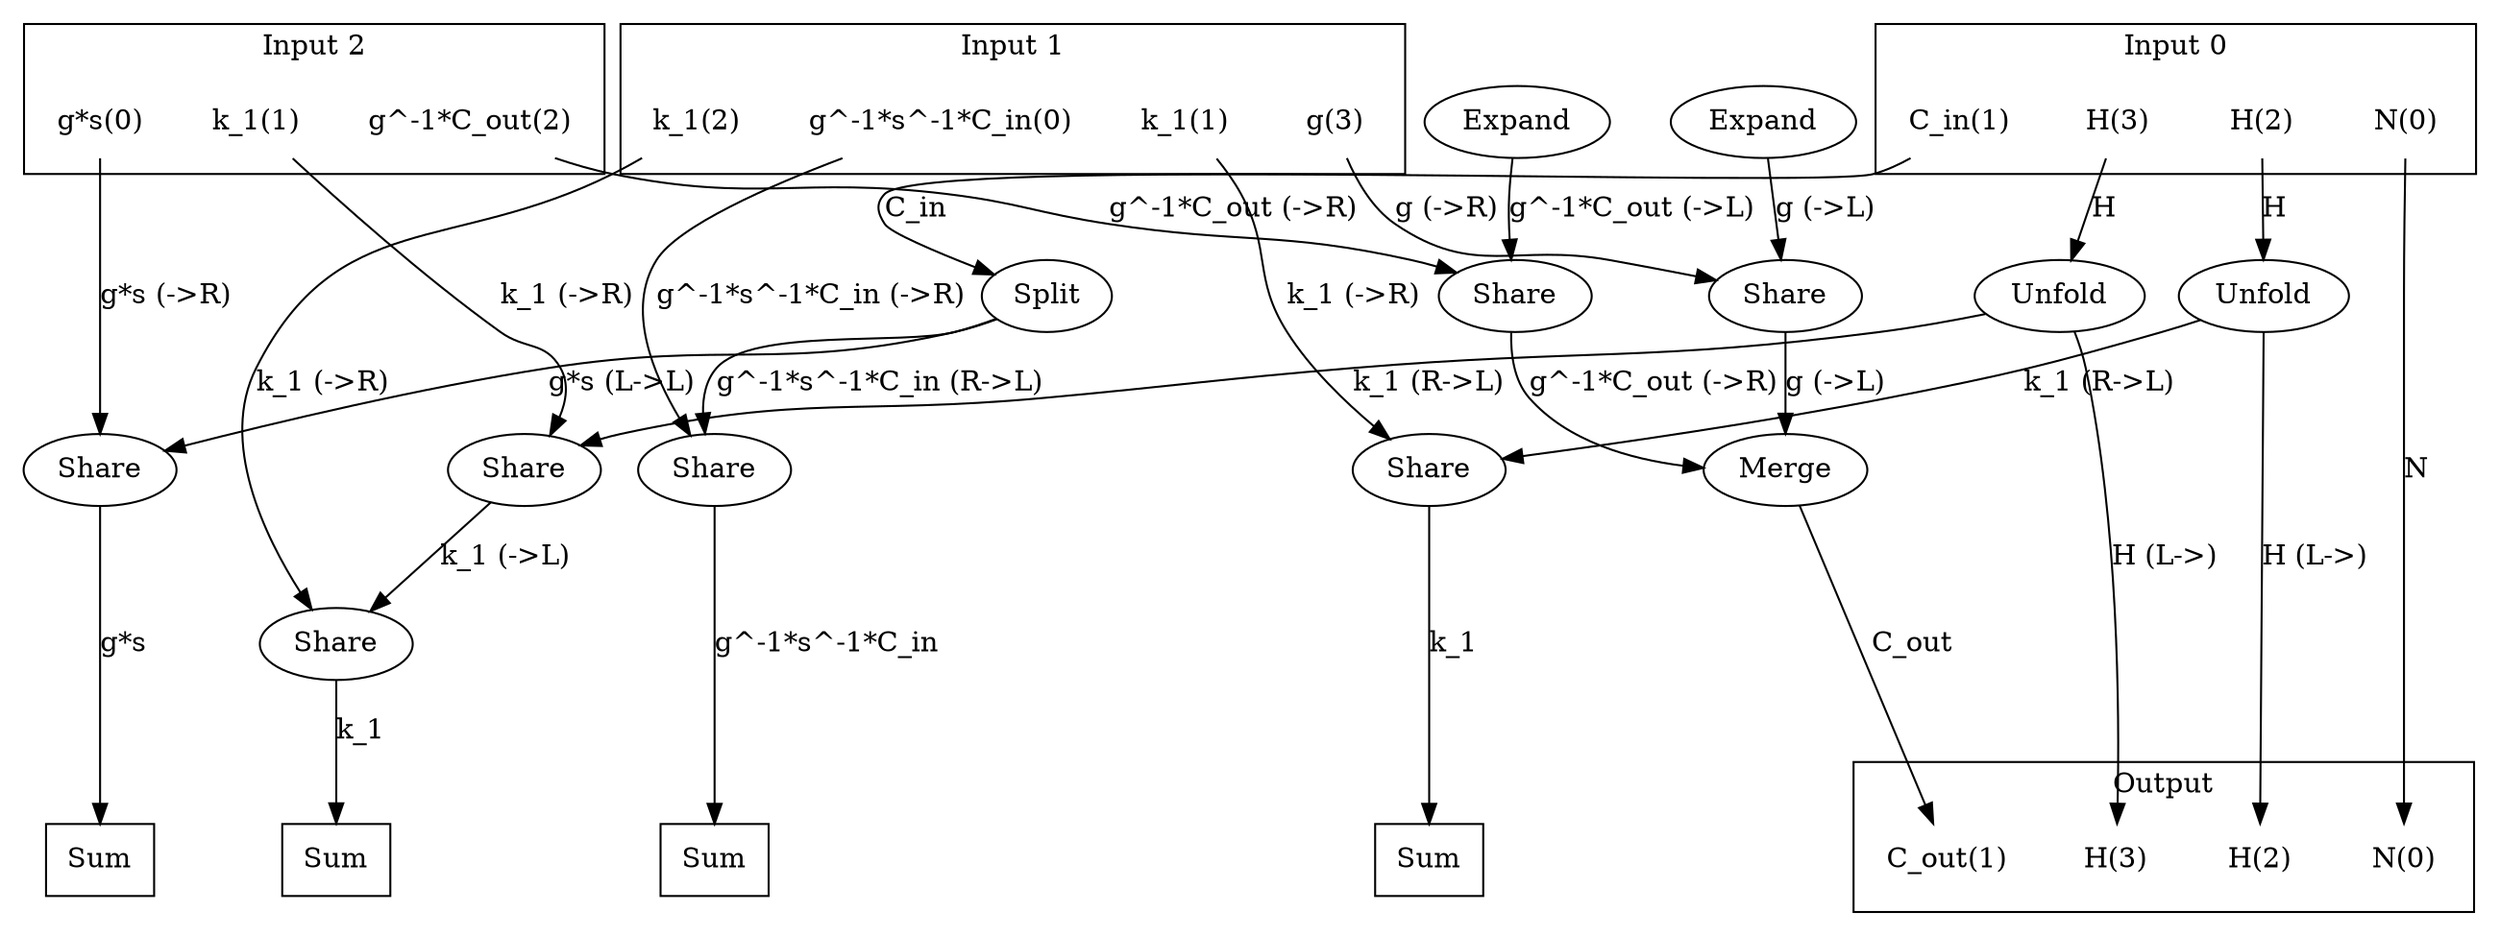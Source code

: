 digraph kernel_generated {
newrank = true;
op_0x5621811b6cf8 [label="Expand"];
op_0x7fc3d03afa40 [label="Split"];
op_0x7fd038054230 [label="Share"];
op_0x7fd038054780 [label="Share"];
op_0x7fd0e400cdc0 [label="Share"];
op_0x7fd228054540 [label="Unfold"];
op_0x7fd268007500 [label="Unfold"];
op_0x7fd4a4232fc0 [label="Share"];
op_0x7fd4bc004a40 [label="Share"];
op_0x7fd5e00045b0 [label="Share"];
op_0x7fd5e00047e0 [label="Share"];
op_0x7fd5e0004a58 [label="Expand"];
op_0x7fd5ec008140 [label="Merge"];
reduce_0x7fce64001998 [label="Sum", shape=box];
reduce_0x7fce640019b0 [label="Sum", shape=box];
reduce_0x7fce64003010 [label="Sum", shape=box];
reduce_0x7fce64005a20 [label="Sum", shape=box];
subgraph cluster_out {
label = "Output";
out_0 [label="N(0)", shape=none];
out_1 [label="C_out(1)", shape=none];
out_2 [label="H(2)", shape=none];
out_3 [label="H(3)", shape=none];
}
{ rank = same;
reduce_0x7fce64001998;
reduce_0x7fce640019b0;
reduce_0x7fce64003010;
reduce_0x7fce64005a20;
out_0;
out_1;
out_2;
out_3;
}
subgraph cluster_in_0 {
label = "Input 0";
in_0_0 [label="N(0)", shape=none];
in_0_1 [label="C_in(1)", shape=none];
in_0_2 [label="H(2)", shape=none];
in_0_3 [label="H(3)", shape=none];
}
subgraph cluster_in_1 {
label = "Input 1";
in_1_0 [label="g^-1*s^-1*C_in(0)", shape=none];
in_1_1 [label="k_1(1)", shape=none];
in_1_2 [label="k_1(2)", shape=none];
in_1_3 [label="g(3)", shape=none];
}
subgraph cluster_in_2 {
label = "Input 2";
in_2_0 [label="g*s(0)", shape=none];
in_2_1 [label="k_1(1)", shape=none];
in_2_2 [label="g^-1*C_out(2)", shape=none];
}
{ rank = same;
in_0_0;
in_0_1;
in_0_2;
in_0_3;
in_1_0;
in_1_1;
in_1_2;
in_1_3;
in_2_0;
in_2_1;
in_2_2;
}
in_0_0 -> out_0 [label="N"];
in_0_1 -> op_0x7fc3d03afa40 [label="C_in"];
in_0_2 -> op_0x7fd268007500 [label="H"];
in_0_3 -> op_0x7fd228054540 [label="H"];
in_1_0 -> op_0x7fd5e00047e0 [label="g^-1*s^-1*C_in (->R)"];
in_1_1 -> op_0x7fd5e00045b0 [label="k_1 (->R)"];
in_1_2 -> op_0x7fd0e400cdc0 [label="k_1 (->R)"];
in_1_3 -> op_0x7fd4bc004a40 [label="g (->R)"];
in_2_0 -> op_0x7fd4a4232fc0 [label="g*s (->R)"];
in_2_1 -> op_0x7fd038054780 [label="k_1 (->R)"];
in_2_2 -> op_0x7fd038054230 [label="g^-1*C_out (->R)"];
op_0x7fd5ec008140 -> out_1 [label="C_out"];
op_0x7fd268007500 -> out_2 [label="H (L->)"];
op_0x7fd228054540 -> out_3 [label="H (L->)"];
op_0x7fd5e00045b0 -> reduce_0x7fce64001998 [label="k_1"];
op_0x7fd0e400cdc0 -> reduce_0x7fce640019b0 [label="k_1"];
op_0x7fd4a4232fc0 -> reduce_0x7fce64003010 [label="g*s"];
op_0x7fd5e00047e0 -> reduce_0x7fce64005a20 [label="g^-1*s^-1*C_in"];
op_0x5621811b6cf8 -> op_0x7fd038054230 [label="g^-1*C_out (->L)"];
op_0x7fd228054540 -> op_0x7fd038054780 [label="k_1 (R->L)"];
op_0x7fd038054780 -> op_0x7fd0e400cdc0 [label="k_1 (->L)"];
op_0x7fc3d03afa40 -> op_0x7fd4a4232fc0 [label="g*s (L->L)"];
op_0x7fd5e0004a58 -> op_0x7fd4bc004a40 [label="g (->L)"];
op_0x7fd268007500 -> op_0x7fd5e00045b0 [label="k_1 (R->L)"];
op_0x7fc3d03afa40 -> op_0x7fd5e00047e0 [label="g^-1*s^-1*C_in (R->L)"];
op_0x7fd4bc004a40 -> op_0x7fd5ec008140 [label="g (->L)"];
op_0x7fd038054230 -> op_0x7fd5ec008140 [label="g^-1*C_out (->R)"];
}
